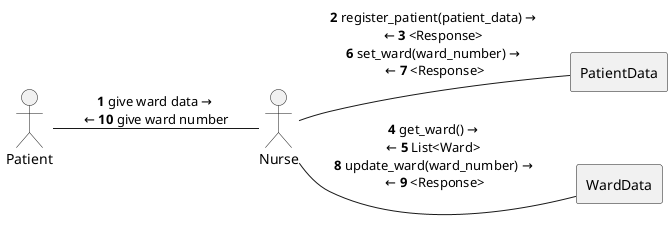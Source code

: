 @startuml Patient Registration

left to right direction

actor Patient
actor Nurse

rectangle PatientData
rectangle WardData

Patient -- Nurse : \
**1** give ward data → \n\
← **10** give ward number

Nurse -- PatientData: \
**2** register_patient(patient_data) → \n\
← **3** <Response> \n\
**6** set_ward(ward_number) → \n\
← **7** <Response>

Nurse -- WardData: \
**4** get_ward() → \n\
← **5** List<Ward> \n\
**8** update_ward(ward_number) → \n\
← **9** <Response>

@enduml